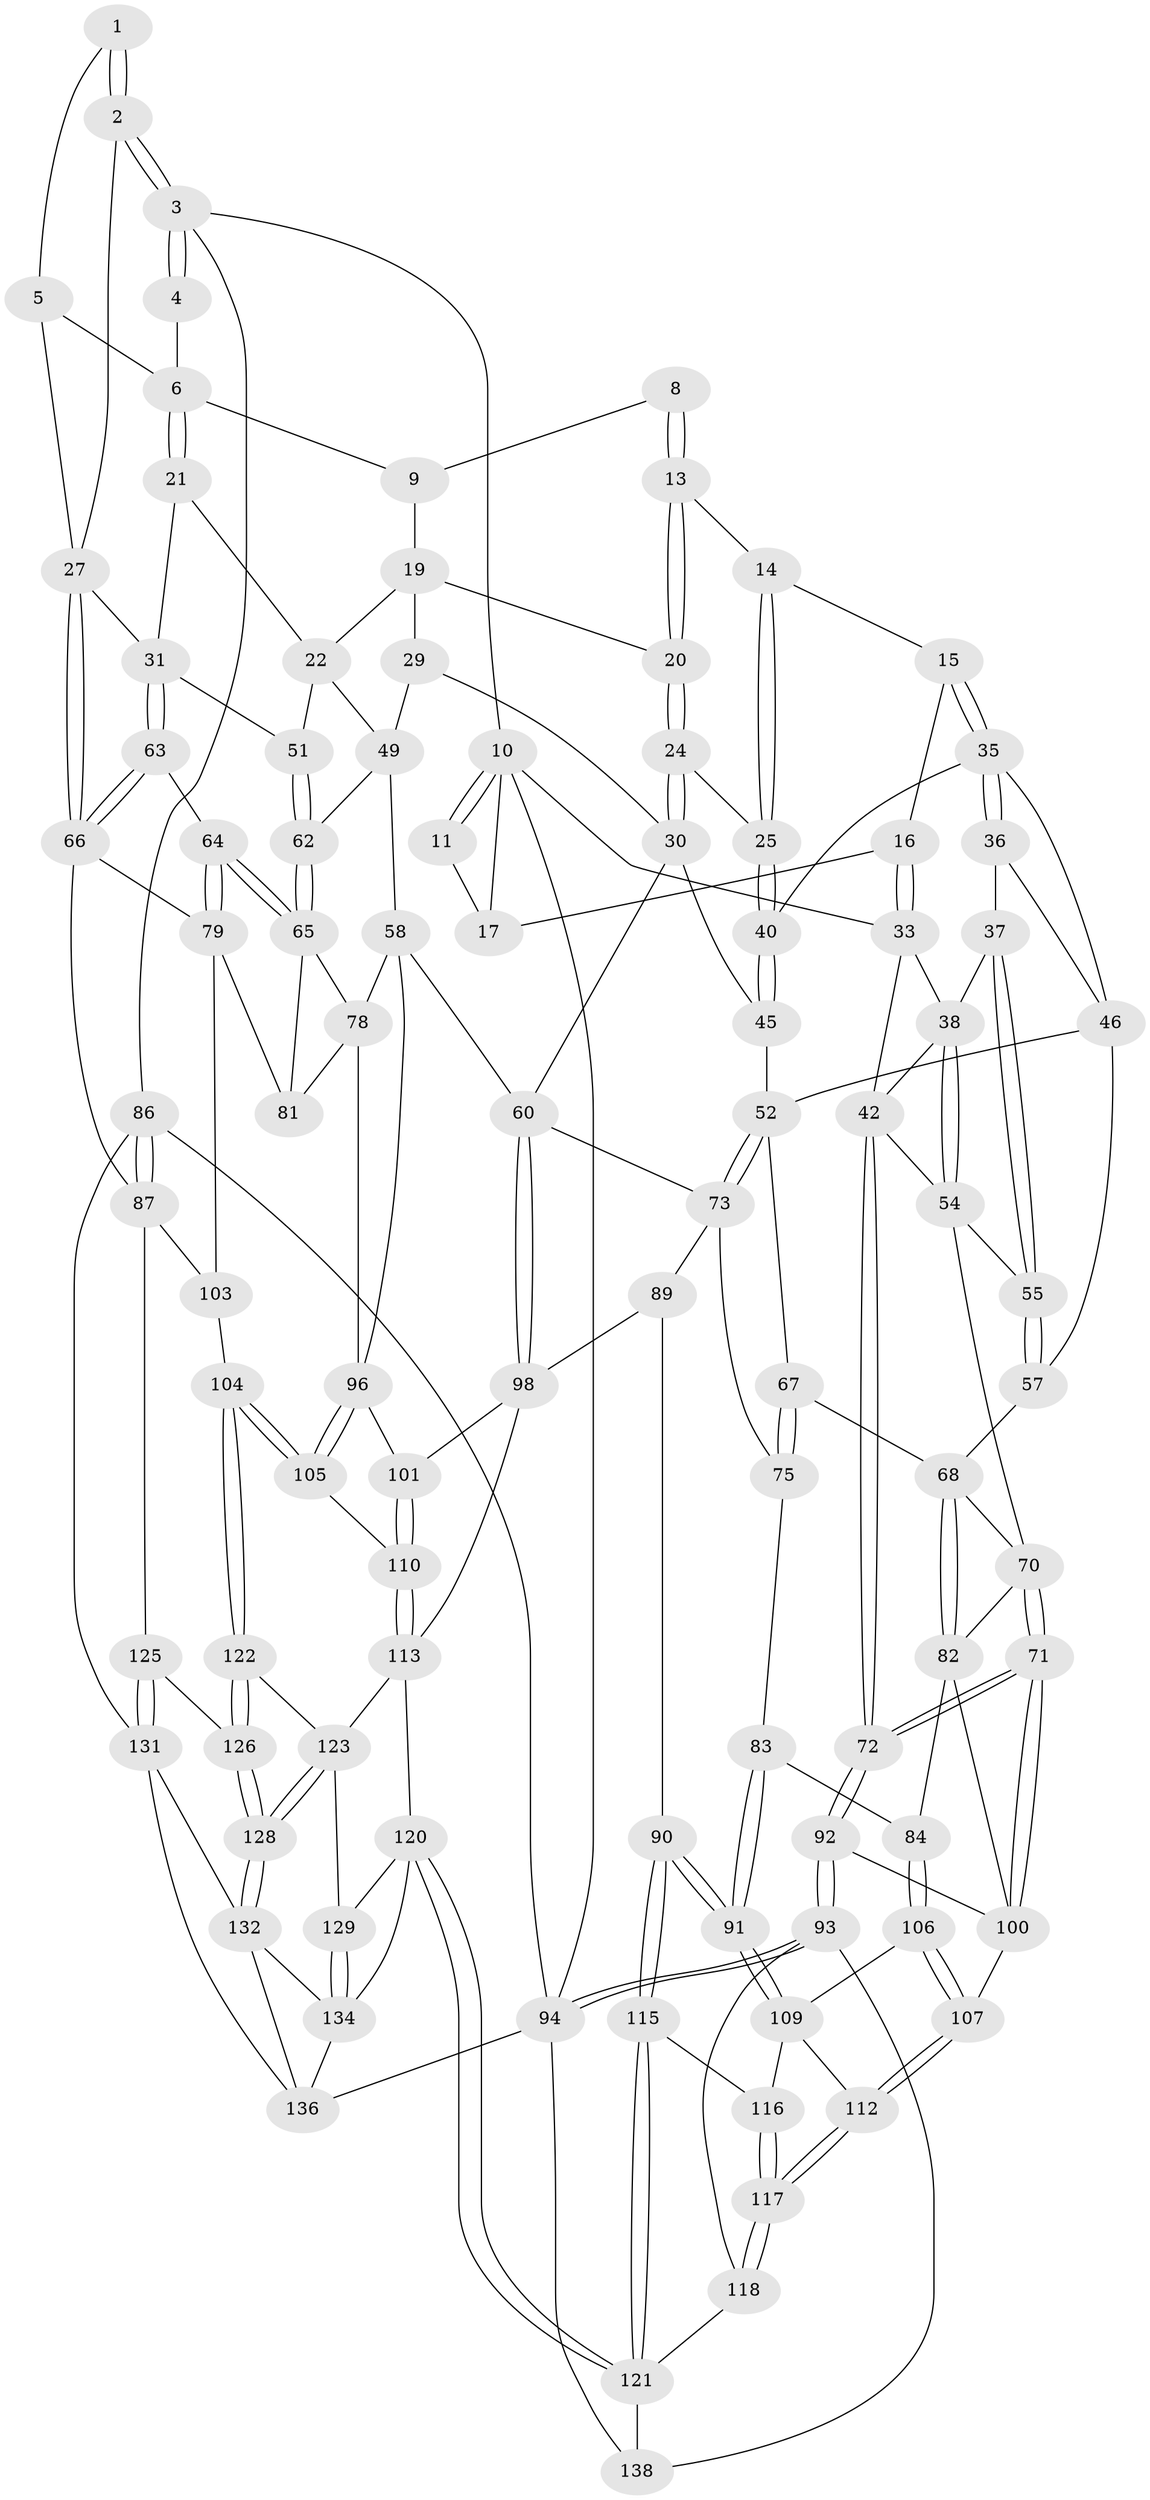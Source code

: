 // Generated by graph-tools (version 1.1) at 2025/24/03/03/25 07:24:36]
// undirected, 98 vertices, 227 edges
graph export_dot {
graph [start="1"]
  node [color=gray90,style=filled];
  1 [pos="+0.9741021122956476+0.07315841492652597"];
  2 [pos="+1+0.07497784590649142"];
  3 [pos="+1+0"];
  4 [pos="+0.8539153097035547+0"];
  5 [pos="+0.8916467999721928+0.12004310169769651"];
  6 [pos="+0.7414712789075936+0.03911315418663365",super="+7"];
  8 [pos="+0.3408065135742862+0"];
  9 [pos="+0.6088926191668306+0"];
  10 [pos="+0+0",super="+26"];
  11 [pos="+0+0",super="+12"];
  13 [pos="+0.33001020281709287+0"];
  14 [pos="+0.32695043494811965+0"];
  15 [pos="+0.19076381864225875+0.14905094320089202"];
  16 [pos="+0.1618922159235809+0.1503106909193817"];
  17 [pos="+0.13145020711692815+0.12740802090369466",super="+18"];
  19 [pos="+0.5100963843785515+0.09101674342051336",super="+23"];
  20 [pos="+0.4682682907984671+0.15272855739004"];
  21 [pos="+0.7208547875535686+0.10217166862238428"];
  22 [pos="+0.6920005383967595+0.15510293609919368",super="+48"];
  24 [pos="+0.46836153106845674+0.19720760513325072"];
  25 [pos="+0.3724271681901469+0.20364977733655562"];
  27 [pos="+1+0.23419310721179193",super="+28"];
  29 [pos="+0.518413363321054+0.2263314652702307"];
  30 [pos="+0.5112966992397022+0.22710839296469693",super="+44"];
  31 [pos="+0.9292577978340479+0.27069919634697087",super="+32"];
  33 [pos="+0.09684501577453089+0.2097903489263718",super="+34"];
  35 [pos="+0.2048473973538749+0.16659142709151903",super="+41"];
  36 [pos="+0.20286908806649848+0.27706131131027795"];
  37 [pos="+0.1523799266870739+0.2926061160568549"];
  38 [pos="+0.10618345062073309+0.2885989100057891",super="+39"];
  40 [pos="+0.34726906748932596+0.21964411610787674"];
  42 [pos="+0+0.29148233063615364",super="+43"];
  45 [pos="+0.35042989421144893+0.2820092582530198"];
  46 [pos="+0.24571829018909339+0.314598569659834",super="+47"];
  49 [pos="+0.708157162066158+0.33376629360325827",super="+50"];
  51 [pos="+0.8802415117546661+0.2883346993728948"];
  52 [pos="+0.2847717467444087+0.36051787699212434",super="+53"];
  54 [pos="+0.08375792105855184+0.3487176896064812",super="+56"];
  55 [pos="+0.14441322935838616+0.3870022173520869"];
  57 [pos="+0.1522254247387003+0.3910065512282882"];
  58 [pos="+0.6179887410504954+0.4319303162411893",super="+59"];
  60 [pos="+0.5160434605020314+0.4426133873326237",super="+61"];
  62 [pos="+0.8126493251800271+0.3825827768810158"];
  63 [pos="+0.9487179787430408+0.4291213234423085"];
  64 [pos="+0.8942916599065293+0.44310495684811385"];
  65 [pos="+0.8189546510910202+0.39532107920345355",super="+77"];
  66 [pos="+1+0.47386216228033656",super="+88"];
  67 [pos="+0.2503939905199052+0.4158103976449972"];
  68 [pos="+0.1801952359456606+0.4242561194993452",super="+69"];
  70 [pos="+0.016759157293486263+0.4717469172294214",super="+76"];
  71 [pos="+0+0.5741727862748499"];
  72 [pos="+0+0.5785426200151746"];
  73 [pos="+0.4570116817250416+0.42476133624114343",super="+74"];
  75 [pos="+0.28928736182661074+0.46592383706033286"];
  78 [pos="+0.6750630493394465+0.47771575109630593",super="+95"];
  79 [pos="+0.8790945189612929+0.5135103690997351",super="+80"];
  81 [pos="+0.785677313453712+0.5460677780289991"];
  82 [pos="+0.15977522969042504+0.49226004446811406",super="+85"];
  83 [pos="+0.2843735315382337+0.4800855970464337"];
  84 [pos="+0.20176613272917854+0.5571870442633964"];
  86 [pos="+1+1"];
  87 [pos="+1+0.7408137988116418",super="+102"];
  89 [pos="+0.37836937400436094+0.6220017461303091"];
  90 [pos="+0.36224638684971355+0.6257624107595244"];
  91 [pos="+0.3160902349654989+0.6153178388861623"];
  92 [pos="+0+0.726412860937687"];
  93 [pos="+0+0.7280870500210298",super="+119"];
  94 [pos="+0+1",super="+137"];
  96 [pos="+0.734926953481968+0.6004367096471465",super="+97"];
  98 [pos="+0.516801146324029+0.6224275197461425",super="+99"];
  100 [pos="+0.1312931259258841+0.5580403534899712",super="+108"];
  101 [pos="+0.5721029440038793+0.6223540465155925"];
  103 [pos="+0.91297007327183+0.675602649938261"];
  104 [pos="+0.8075329070157351+0.6898264327101374"];
  105 [pos="+0.7349139245223701+0.6119761170948232"];
  106 [pos="+0.23761100490739723+0.6085712533083485"];
  107 [pos="+0.16698772675642182+0.6685331347538489"];
  109 [pos="+0.26620228140122765+0.6179249203016939",super="+111"];
  110 [pos="+0.6385360546145716+0.6731705924688933"];
  112 [pos="+0.16890975510037276+0.7589195167144679"];
  113 [pos="+0.6260656737036592+0.7736952482690956",super="+114"];
  115 [pos="+0.3150981699977269+0.7453387489798659"];
  116 [pos="+0.24743017377566354+0.715860857310987"];
  117 [pos="+0.16890037675983444+0.7656951868632136"];
  118 [pos="+0.16453880592550243+0.7765904391097163"];
  120 [pos="+0.422277277329712+0.8372860728996043",super="+130"];
  121 [pos="+0.3264828548073506+0.8639581187470395",super="+127"];
  122 [pos="+0.7685036747383809+0.7782381221217567"];
  123 [pos="+0.7682586769297245+0.7784197245802789",super="+124"];
  125 [pos="+0.8796346037422123+0.8334908837552343"];
  126 [pos="+0.8579671045824756+0.8257553063116099"];
  128 [pos="+0.7712918022172045+0.9074870551075402"];
  129 [pos="+0.6117783425968506+0.8515539793714697"];
  131 [pos="+0.8474914913338715+0.9351346993040098",super="+139"];
  132 [pos="+0.7707150351086953+0.9146297953598292",super="+133"];
  134 [pos="+0.6195095421833907+0.8784598229709624",super="+135"];
  136 [pos="+0.47590569533054905+1",super="+140"];
  138 [pos="+0.23941001838115353+1"];
  1 -- 2;
  1 -- 2;
  1 -- 5;
  2 -- 3;
  2 -- 3;
  2 -- 27;
  3 -- 4;
  3 -- 4;
  3 -- 10;
  3 -- 86;
  4 -- 6;
  5 -- 6;
  5 -- 27;
  6 -- 21;
  6 -- 21;
  6 -- 9;
  8 -- 9;
  8 -- 13;
  8 -- 13;
  9 -- 19;
  10 -- 11;
  10 -- 11;
  10 -- 94;
  10 -- 17;
  10 -- 33;
  11 -- 17 [weight=2];
  13 -- 14;
  13 -- 20;
  13 -- 20;
  14 -- 15;
  14 -- 25;
  14 -- 25;
  15 -- 16;
  15 -- 35;
  15 -- 35;
  16 -- 17;
  16 -- 33;
  16 -- 33;
  19 -- 20;
  19 -- 29;
  19 -- 22;
  20 -- 24;
  20 -- 24;
  21 -- 22;
  21 -- 31;
  22 -- 49;
  22 -- 51;
  24 -- 25;
  24 -- 30;
  24 -- 30;
  25 -- 40;
  25 -- 40;
  27 -- 66;
  27 -- 66;
  27 -- 31;
  29 -- 30;
  29 -- 49;
  30 -- 45;
  30 -- 60;
  31 -- 63;
  31 -- 63;
  31 -- 51;
  33 -- 38;
  33 -- 42;
  35 -- 36;
  35 -- 36;
  35 -- 40;
  35 -- 46;
  36 -- 37;
  36 -- 46;
  37 -- 38;
  37 -- 55;
  37 -- 55;
  38 -- 54;
  38 -- 54;
  38 -- 42;
  40 -- 45;
  40 -- 45;
  42 -- 72;
  42 -- 72;
  42 -- 54;
  45 -- 52;
  46 -- 57;
  46 -- 52;
  49 -- 62;
  49 -- 58;
  51 -- 62;
  51 -- 62;
  52 -- 73;
  52 -- 73;
  52 -- 67;
  54 -- 70;
  54 -- 55;
  55 -- 57;
  55 -- 57;
  57 -- 68;
  58 -- 78;
  58 -- 60;
  58 -- 96;
  60 -- 98;
  60 -- 98;
  60 -- 73;
  62 -- 65;
  62 -- 65;
  63 -- 64;
  63 -- 66;
  63 -- 66;
  64 -- 65;
  64 -- 65;
  64 -- 79;
  64 -- 79;
  65 -- 81;
  65 -- 78;
  66 -- 87;
  66 -- 79;
  67 -- 68;
  67 -- 75;
  67 -- 75;
  68 -- 82;
  68 -- 82;
  68 -- 70;
  70 -- 71;
  70 -- 71;
  70 -- 82;
  71 -- 72;
  71 -- 72;
  71 -- 100;
  71 -- 100;
  72 -- 92;
  72 -- 92;
  73 -- 89;
  73 -- 75;
  75 -- 83;
  78 -- 96;
  78 -- 81;
  79 -- 81;
  79 -- 103;
  82 -- 100;
  82 -- 84;
  83 -- 84;
  83 -- 91;
  83 -- 91;
  84 -- 106;
  84 -- 106;
  86 -- 87;
  86 -- 87;
  86 -- 94;
  86 -- 131;
  87 -- 103;
  87 -- 125;
  89 -- 90;
  89 -- 98;
  90 -- 91;
  90 -- 91;
  90 -- 115;
  90 -- 115;
  91 -- 109;
  91 -- 109;
  92 -- 93;
  92 -- 93;
  92 -- 100;
  93 -- 94;
  93 -- 94;
  93 -- 138;
  93 -- 118;
  94 -- 136;
  94 -- 138;
  96 -- 105;
  96 -- 105;
  96 -- 101;
  98 -- 101;
  98 -- 113;
  100 -- 107;
  101 -- 110;
  101 -- 110;
  103 -- 104;
  104 -- 105;
  104 -- 105;
  104 -- 122;
  104 -- 122;
  105 -- 110;
  106 -- 107;
  106 -- 107;
  106 -- 109;
  107 -- 112;
  107 -- 112;
  109 -- 112;
  109 -- 116;
  110 -- 113;
  110 -- 113;
  112 -- 117;
  112 -- 117;
  113 -- 120;
  113 -- 123;
  115 -- 116;
  115 -- 121;
  115 -- 121;
  116 -- 117;
  116 -- 117;
  117 -- 118;
  117 -- 118;
  118 -- 121;
  120 -- 121;
  120 -- 121;
  120 -- 129;
  120 -- 134;
  121 -- 138;
  122 -- 123;
  122 -- 126;
  122 -- 126;
  123 -- 128;
  123 -- 128;
  123 -- 129;
  125 -- 126;
  125 -- 131;
  125 -- 131;
  126 -- 128;
  126 -- 128;
  128 -- 132;
  128 -- 132;
  129 -- 134;
  129 -- 134;
  131 -- 132;
  131 -- 136;
  132 -- 134;
  132 -- 136;
  134 -- 136;
}
